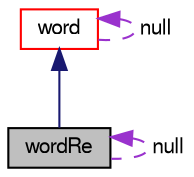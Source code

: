 digraph "wordRe"
{
  bgcolor="transparent";
  edge [fontname="FreeSans",fontsize="10",labelfontname="FreeSans",labelfontsize="10"];
  node [fontname="FreeSans",fontsize="10",shape=record];
  Node4 [label="wordRe",height=0.2,width=0.4,color="black", fillcolor="grey75", style="filled", fontcolor="black"];
  Node5 -> Node4 [dir="back",color="midnightblue",fontsize="10",style="solid",fontname="FreeSans"];
  Node5 [label="word",height=0.2,width=0.4,color="red",URL="$a28258.html",tooltip="A class for handling words, derived from string. "];
  Node5 -> Node5 [dir="back",color="darkorchid3",fontsize="10",style="dashed",label=" null" ,fontname="FreeSans"];
  Node4 -> Node4 [dir="back",color="darkorchid3",fontsize="10",style="dashed",label=" null" ,fontname="FreeSans"];
}
